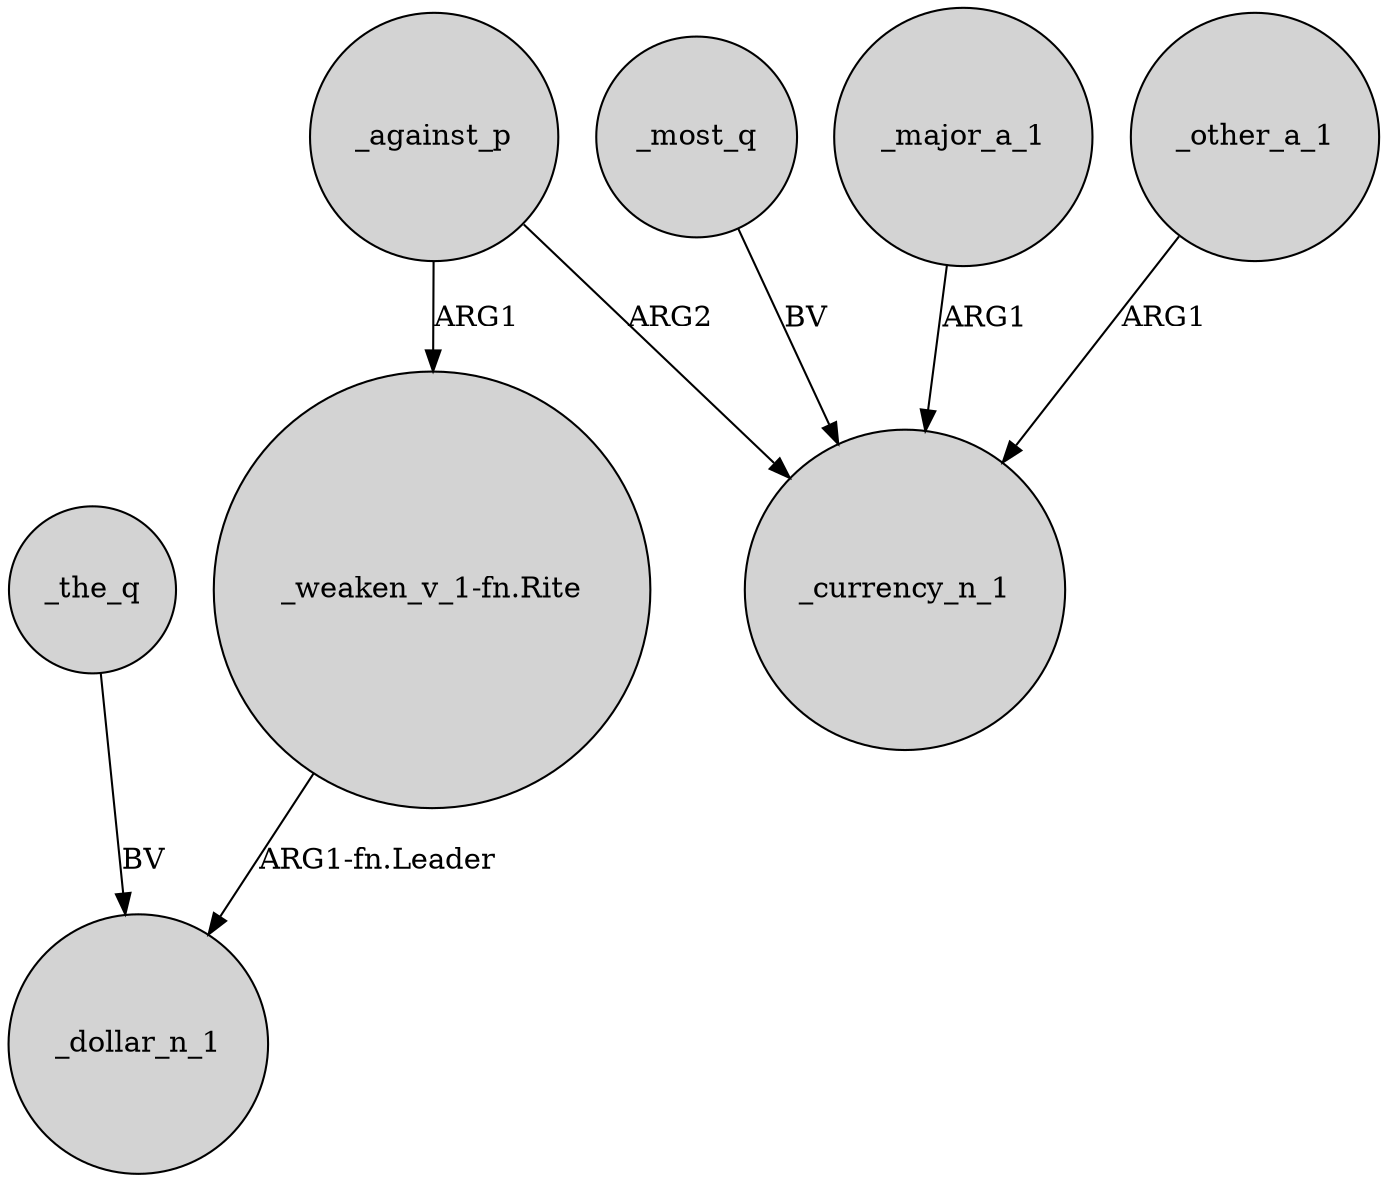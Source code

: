 digraph {
	node [shape=circle style=filled]
	_the_q -> _dollar_n_1 [label=BV]
	"_weaken_v_1-fn.Rite" -> _dollar_n_1 [label="ARG1-fn.Leader"]
	_against_p -> "_weaken_v_1-fn.Rite" [label=ARG1]
	_most_q -> _currency_n_1 [label=BV]
	_against_p -> _currency_n_1 [label=ARG2]
	_major_a_1 -> _currency_n_1 [label=ARG1]
	_other_a_1 -> _currency_n_1 [label=ARG1]
}
